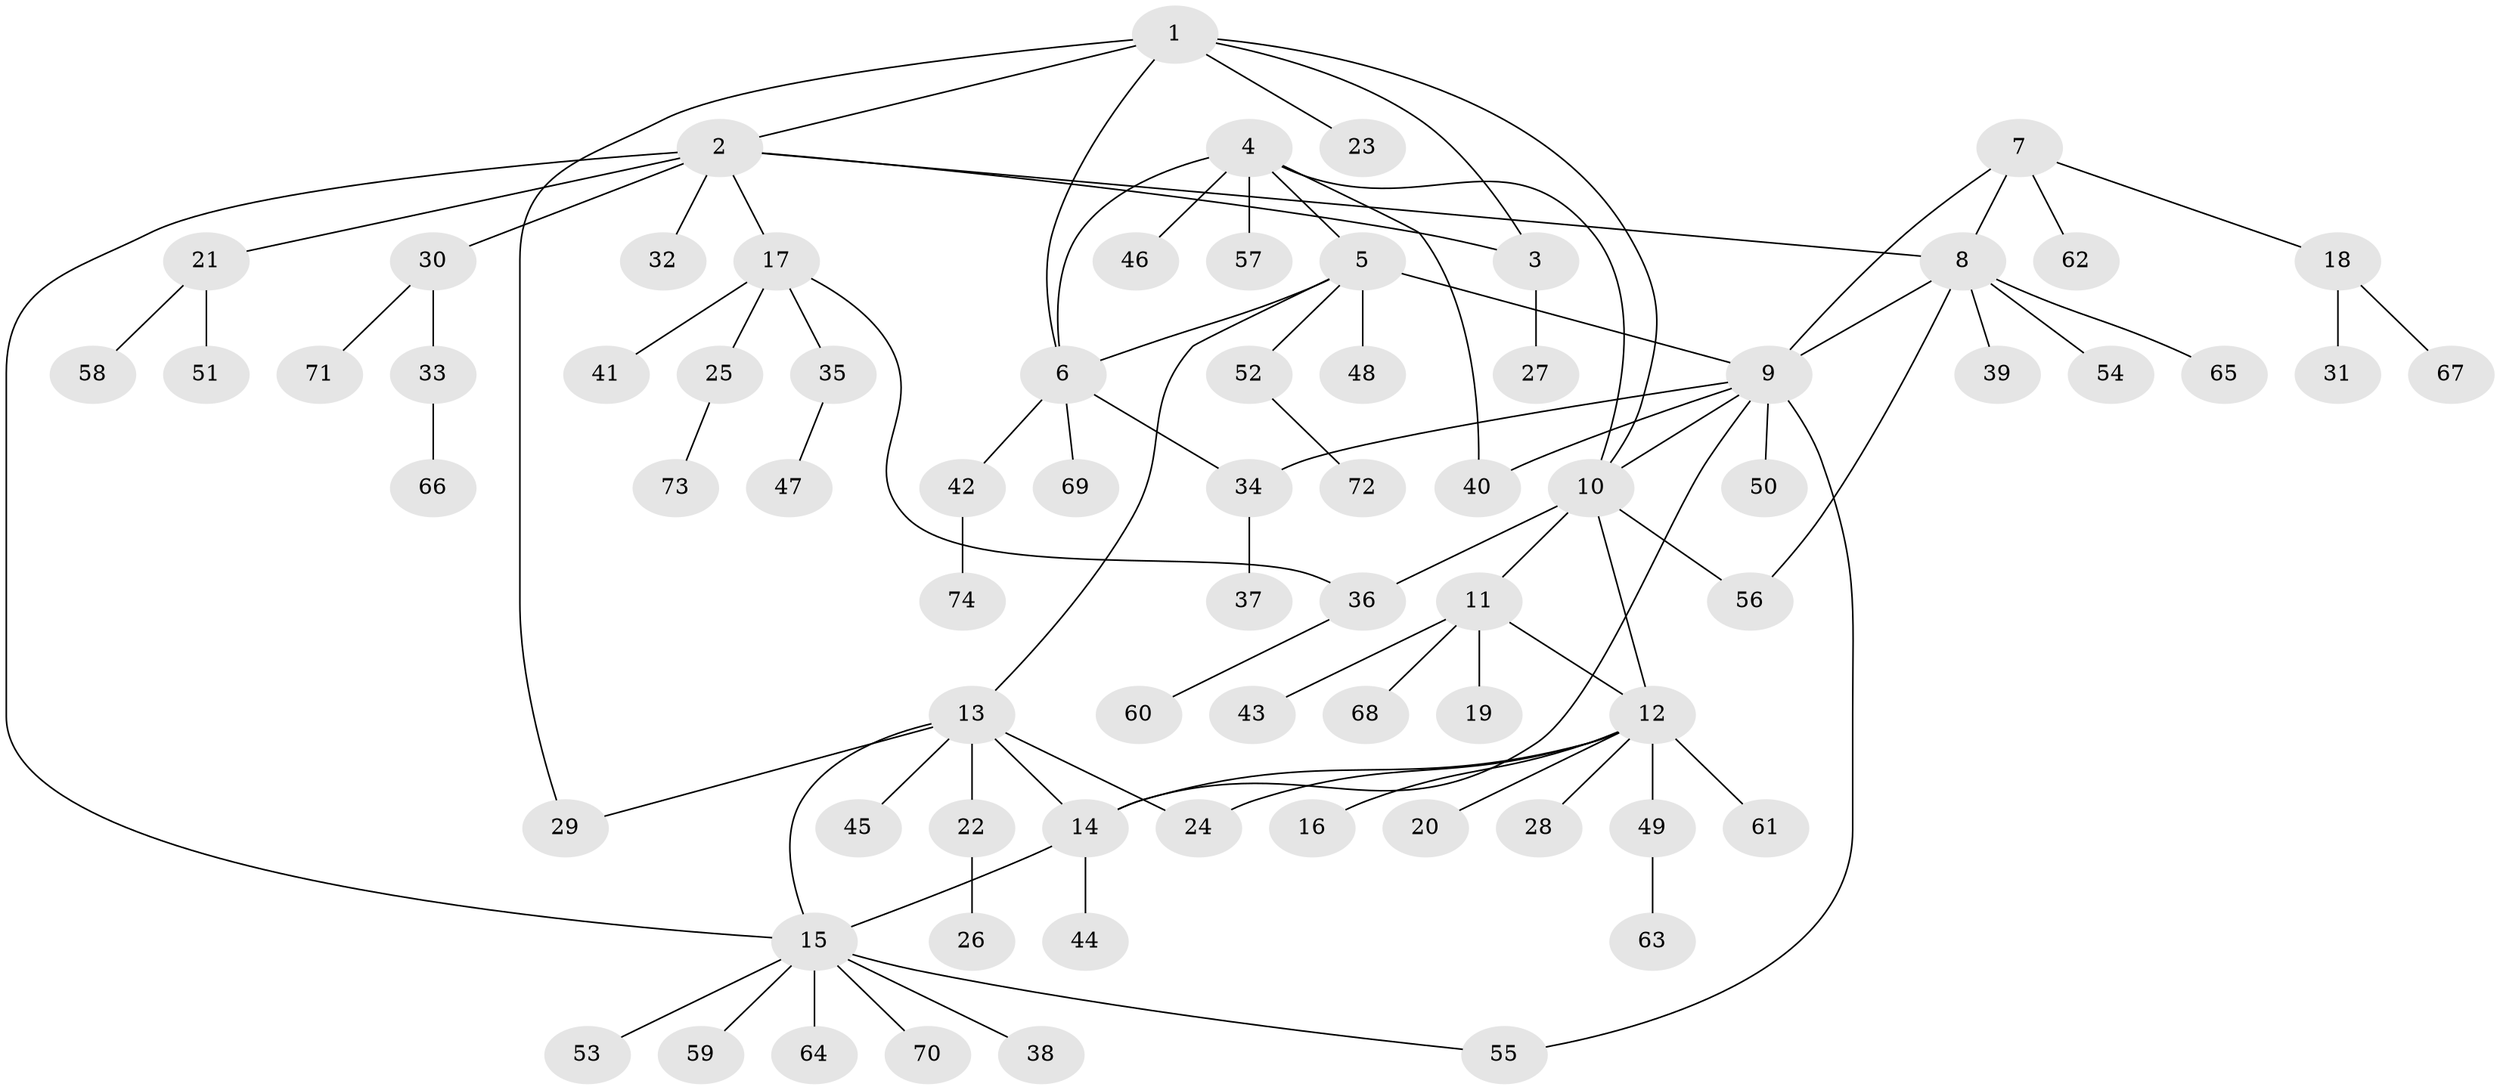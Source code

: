 // coarse degree distribution, {6: 0.06, 11: 0.02, 2: 0.18, 4: 0.08, 9: 0.04, 8: 0.04, 7: 0.02, 1: 0.56}
// Generated by graph-tools (version 1.1) at 2025/42/03/06/25 10:42:11]
// undirected, 74 vertices, 91 edges
graph export_dot {
graph [start="1"]
  node [color=gray90,style=filled];
  1;
  2;
  3;
  4;
  5;
  6;
  7;
  8;
  9;
  10;
  11;
  12;
  13;
  14;
  15;
  16;
  17;
  18;
  19;
  20;
  21;
  22;
  23;
  24;
  25;
  26;
  27;
  28;
  29;
  30;
  31;
  32;
  33;
  34;
  35;
  36;
  37;
  38;
  39;
  40;
  41;
  42;
  43;
  44;
  45;
  46;
  47;
  48;
  49;
  50;
  51;
  52;
  53;
  54;
  55;
  56;
  57;
  58;
  59;
  60;
  61;
  62;
  63;
  64;
  65;
  66;
  67;
  68;
  69;
  70;
  71;
  72;
  73;
  74;
  1 -- 2;
  1 -- 3;
  1 -- 6;
  1 -- 10;
  1 -- 23;
  1 -- 29;
  2 -- 3;
  2 -- 8;
  2 -- 15;
  2 -- 17;
  2 -- 21;
  2 -- 30;
  2 -- 32;
  3 -- 27;
  4 -- 5;
  4 -- 6;
  4 -- 10;
  4 -- 40;
  4 -- 46;
  4 -- 57;
  5 -- 6;
  5 -- 9;
  5 -- 13;
  5 -- 48;
  5 -- 52;
  6 -- 34;
  6 -- 42;
  6 -- 69;
  7 -- 8;
  7 -- 9;
  7 -- 18;
  7 -- 62;
  8 -- 9;
  8 -- 39;
  8 -- 54;
  8 -- 56;
  8 -- 65;
  9 -- 10;
  9 -- 14;
  9 -- 34;
  9 -- 40;
  9 -- 50;
  9 -- 55;
  10 -- 11;
  10 -- 12;
  10 -- 36;
  10 -- 56;
  11 -- 12;
  11 -- 19;
  11 -- 43;
  11 -- 68;
  12 -- 14;
  12 -- 16;
  12 -- 20;
  12 -- 24;
  12 -- 28;
  12 -- 49;
  12 -- 61;
  13 -- 14;
  13 -- 15;
  13 -- 22;
  13 -- 24;
  13 -- 29;
  13 -- 45;
  14 -- 15;
  14 -- 44;
  15 -- 38;
  15 -- 53;
  15 -- 55;
  15 -- 59;
  15 -- 64;
  15 -- 70;
  17 -- 25;
  17 -- 35;
  17 -- 36;
  17 -- 41;
  18 -- 31;
  18 -- 67;
  21 -- 51;
  21 -- 58;
  22 -- 26;
  25 -- 73;
  30 -- 33;
  30 -- 71;
  33 -- 66;
  34 -- 37;
  35 -- 47;
  36 -- 60;
  42 -- 74;
  49 -- 63;
  52 -- 72;
}
